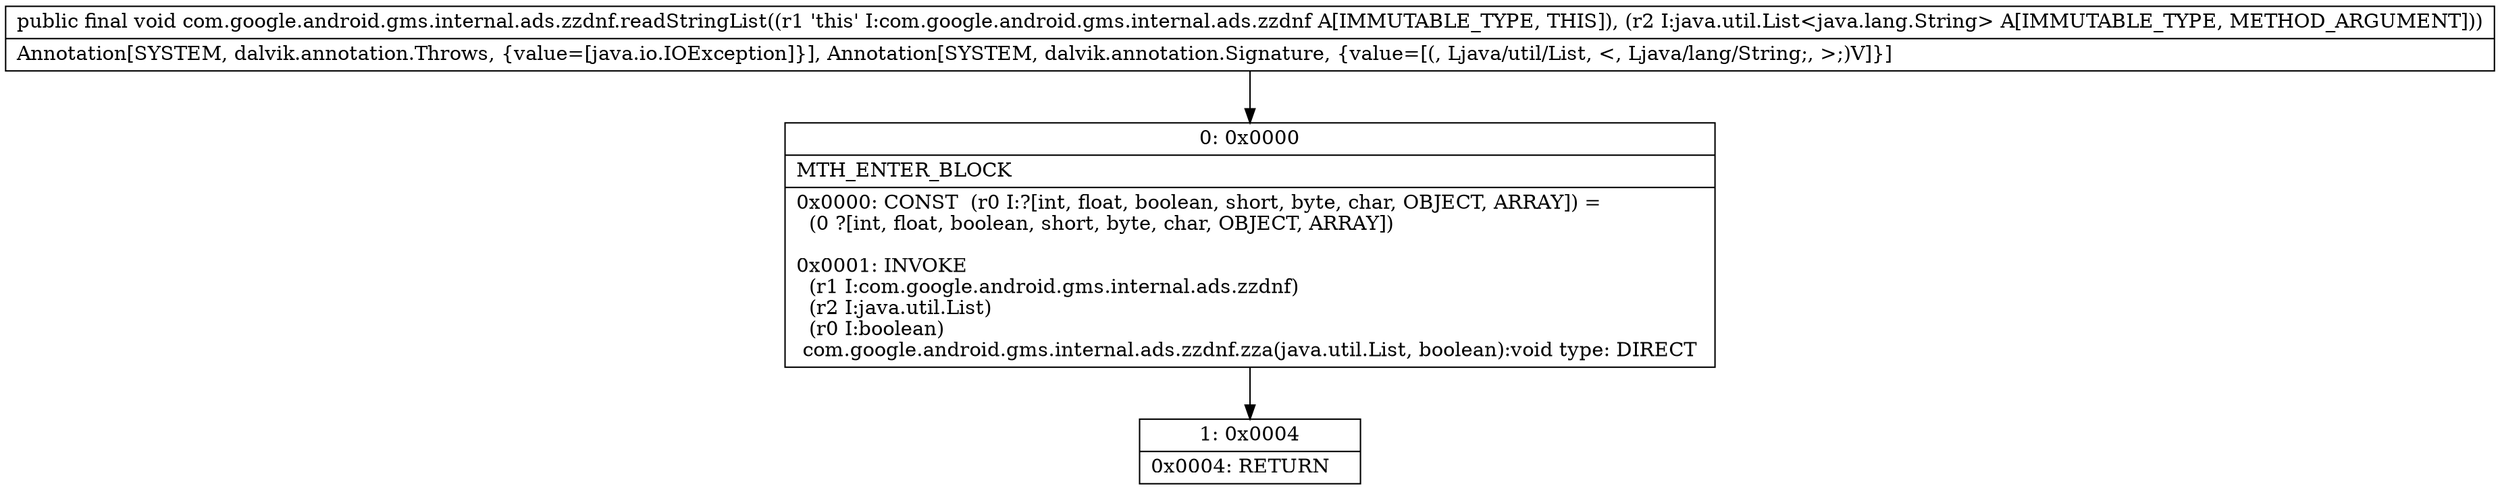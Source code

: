 digraph "CFG forcom.google.android.gms.internal.ads.zzdnf.readStringList(Ljava\/util\/List;)V" {
Node_0 [shape=record,label="{0\:\ 0x0000|MTH_ENTER_BLOCK\l|0x0000: CONST  (r0 I:?[int, float, boolean, short, byte, char, OBJECT, ARRAY]) = \l  (0 ?[int, float, boolean, short, byte, char, OBJECT, ARRAY])\l \l0x0001: INVOKE  \l  (r1 I:com.google.android.gms.internal.ads.zzdnf)\l  (r2 I:java.util.List)\l  (r0 I:boolean)\l com.google.android.gms.internal.ads.zzdnf.zza(java.util.List, boolean):void type: DIRECT \l}"];
Node_1 [shape=record,label="{1\:\ 0x0004|0x0004: RETURN   \l}"];
MethodNode[shape=record,label="{public final void com.google.android.gms.internal.ads.zzdnf.readStringList((r1 'this' I:com.google.android.gms.internal.ads.zzdnf A[IMMUTABLE_TYPE, THIS]), (r2 I:java.util.List\<java.lang.String\> A[IMMUTABLE_TYPE, METHOD_ARGUMENT]))  | Annotation[SYSTEM, dalvik.annotation.Throws, \{value=[java.io.IOException]\}], Annotation[SYSTEM, dalvik.annotation.Signature, \{value=[(, Ljava\/util\/List, \<, Ljava\/lang\/String;, \>;)V]\}]\l}"];
MethodNode -> Node_0;
Node_0 -> Node_1;
}

